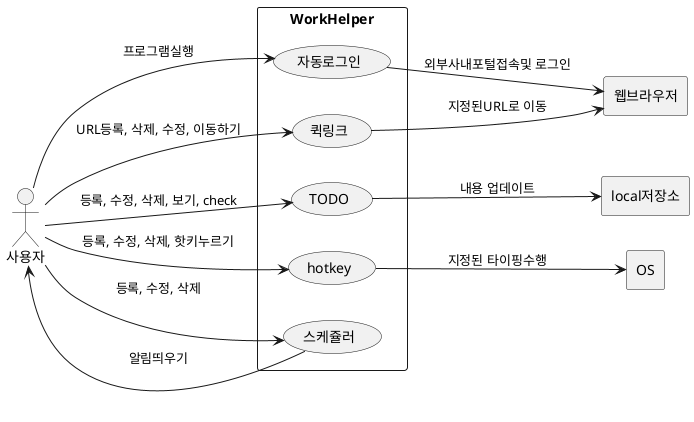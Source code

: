 @startuml
left to right direction
actor 사용자
rectangle WorkHelper{
    usecase 자동로그인
    usecase 퀵링크
    usecase TODO
    usecase 스케쥴러
    usecase hotkey
}
rectangle 웹브라우저{

}
rectangle local저장소{

}
rectangle OS{

}


사용자 --> 자동로그인 : 프로그램실행
자동로그인 --> 웹브라우저 : 외부사내포털접속및 로그인

사용자 --> 퀵링크 : URL등록, 삭제, 수정, 이동하기
퀵링크 --> 웹브라우저 : 지정된URL로 이동

사용자 --> TODO : 등록, 수정, 삭제, 보기, check
TODO --> local저장소 : 내용 업데이트

사용자 --> 스케쥴러 : 등록, 수정, 삭제 
스케쥴러 --> 사용자 : 알림띄우기

사용자 --> hotkey : 등록, 수정, 삭제, 핫키누르기
hotkey --> OS : 지정된 타이핑수행


@enduml